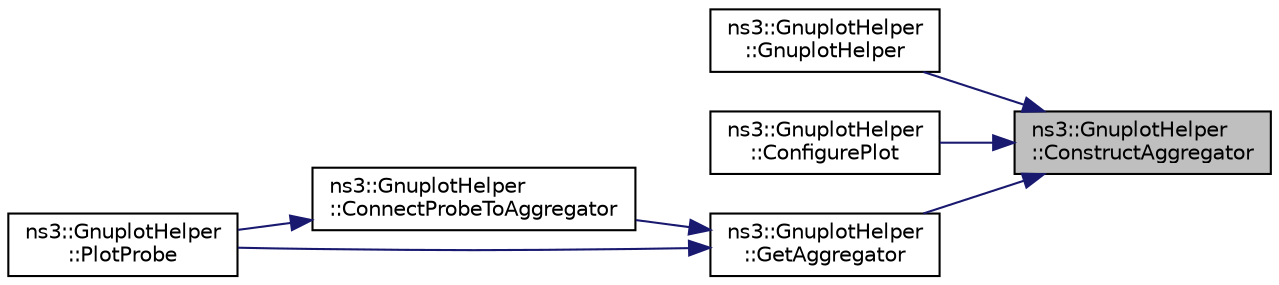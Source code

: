 digraph "ns3::GnuplotHelper::ConstructAggregator"
{
 // LATEX_PDF_SIZE
  edge [fontname="Helvetica",fontsize="10",labelfontname="Helvetica",labelfontsize="10"];
  node [fontname="Helvetica",fontsize="10",shape=record];
  rankdir="RL";
  Node1 [label="ns3::GnuplotHelper\l::ConstructAggregator",height=0.2,width=0.4,color="black", fillcolor="grey75", style="filled", fontcolor="black",tooltip="Constructs the aggregator."];
  Node1 -> Node2 [dir="back",color="midnightblue",fontsize="10",style="solid",fontname="Helvetica"];
  Node2 [label="ns3::GnuplotHelper\l::GnuplotHelper",height=0.2,width=0.4,color="black", fillcolor="white", style="filled",URL="$classns3_1_1_gnuplot_helper.html#a396b40634bedc93c7d7e7949f4e45b5d",tooltip=" "];
  Node1 -> Node3 [dir="back",color="midnightblue",fontsize="10",style="solid",fontname="Helvetica"];
  Node3 [label="ns3::GnuplotHelper\l::ConfigurePlot",height=0.2,width=0.4,color="black", fillcolor="white", style="filled",URL="$classns3_1_1_gnuplot_helper.html#a05a9beecc9f5ece76cda792daeea6fc3",tooltip=" "];
  Node1 -> Node4 [dir="back",color="midnightblue",fontsize="10",style="solid",fontname="Helvetica"];
  Node4 [label="ns3::GnuplotHelper\l::GetAggregator",height=0.2,width=0.4,color="black", fillcolor="white", style="filled",URL="$classns3_1_1_gnuplot_helper.html#af943d55cff587c86db18e813744be45c",tooltip="Gets the aggregator."];
  Node4 -> Node5 [dir="back",color="midnightblue",fontsize="10",style="solid",fontname="Helvetica"];
  Node5 [label="ns3::GnuplotHelper\l::ConnectProbeToAggregator",height=0.2,width=0.4,color="black", fillcolor="white", style="filled",URL="$classns3_1_1_gnuplot_helper.html#ad80ba9cf7fe4c4c5fc9c165d7d04955d",tooltip="Connects the probe to the aggregator."];
  Node5 -> Node6 [dir="back",color="midnightblue",fontsize="10",style="solid",fontname="Helvetica"];
  Node6 [label="ns3::GnuplotHelper\l::PlotProbe",height=0.2,width=0.4,color="black", fillcolor="white", style="filled",URL="$classns3_1_1_gnuplot_helper.html#a755eeb654e6d2c3ab3ab9674e21480f9",tooltip=" "];
  Node4 -> Node6 [dir="back",color="midnightblue",fontsize="10",style="solid",fontname="Helvetica"];
}
